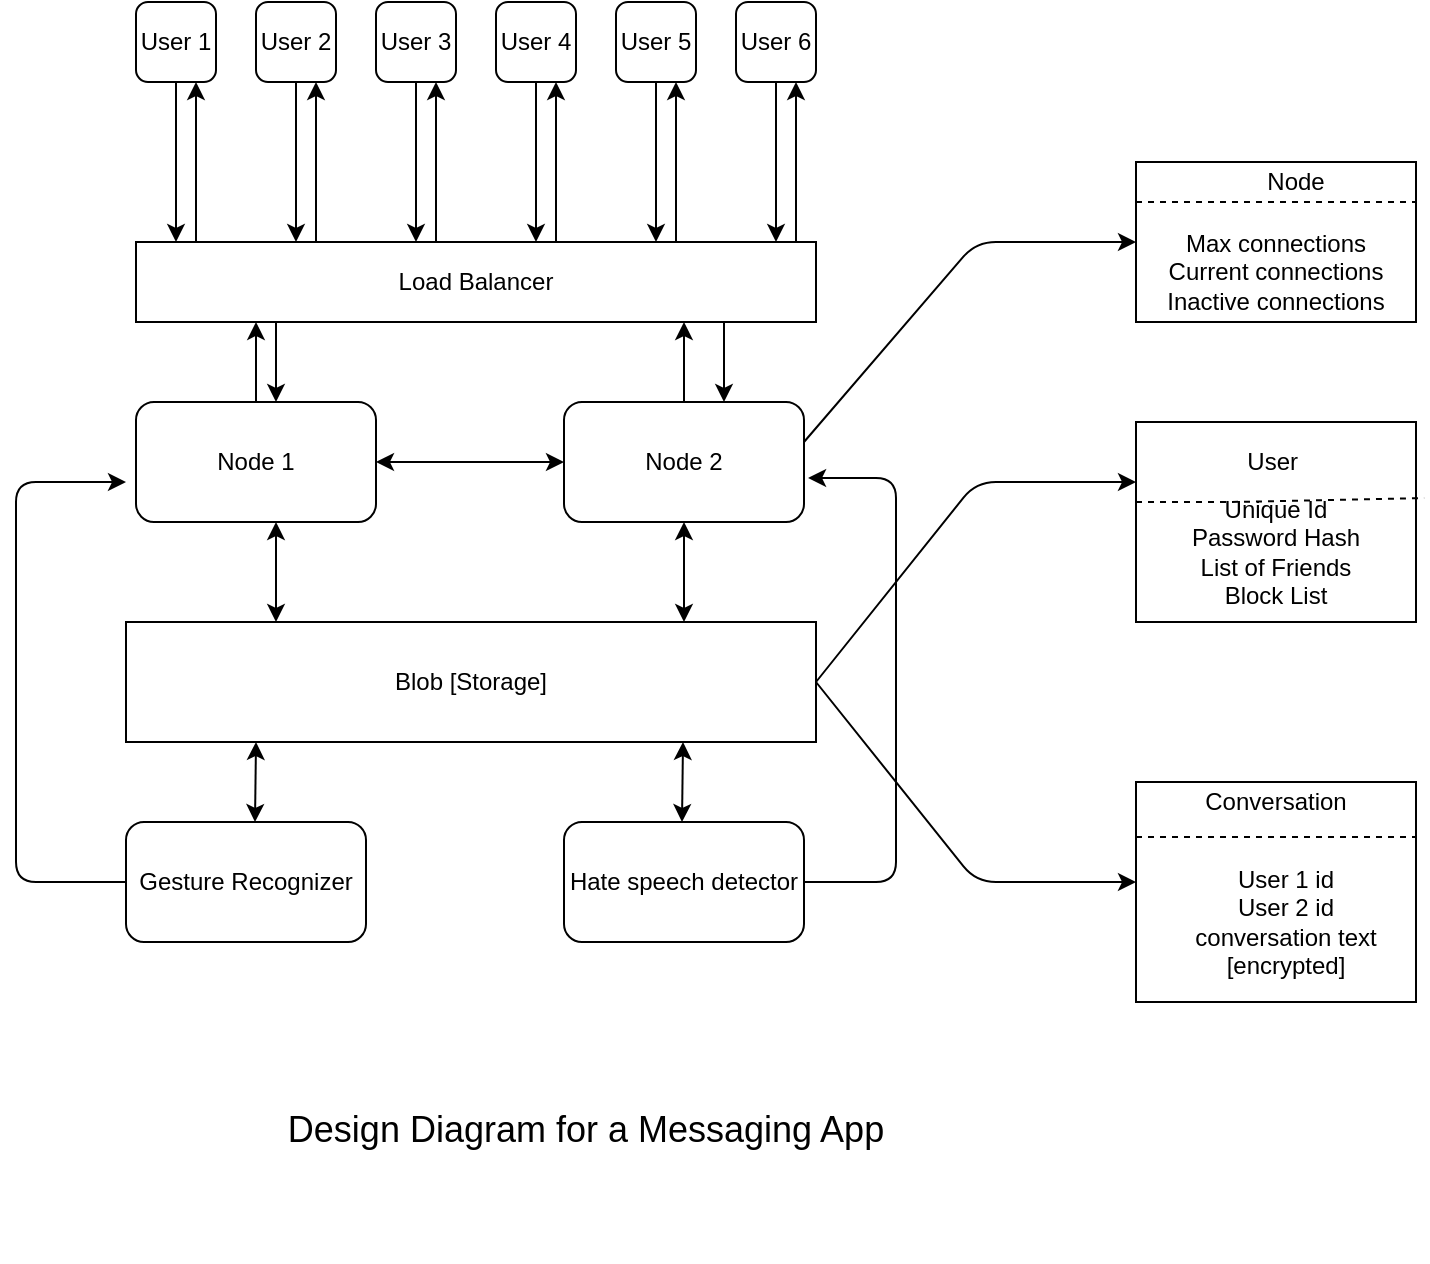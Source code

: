 <mxfile version="12.9.9" type="device"><diagram id="C5RBs43oDa-KdzZeNtuy" name="Page-1"><mxGraphModel dx="1355" dy="757" grid="1" gridSize="10" guides="1" tooltips="1" connect="1" arrows="1" fold="1" page="1" pageScale="1" pageWidth="827" pageHeight="1169" math="0" shadow="0"><root><mxCell id="WIyWlLk6GJQsqaUBKTNV-0"/><mxCell id="WIyWlLk6GJQsqaUBKTNV-1" parent="WIyWlLk6GJQsqaUBKTNV-0"/><mxCell id="-Lngwwd1TBiMfl5hA0zm-8" value="" style="edgeStyle=orthogonalEdgeStyle;rounded=0;orthogonalLoop=1;jettySize=auto;html=1;" edge="1" parent="WIyWlLk6GJQsqaUBKTNV-1" source="WIyWlLk6GJQsqaUBKTNV-3"><mxGeometry relative="1" as="geometry"><mxPoint x="160" y="200" as="targetPoint"/></mxGeometry></mxCell><mxCell id="WIyWlLk6GJQsqaUBKTNV-3" value="User 1" style="rounded=1;whiteSpace=wrap;html=1;fontSize=12;glass=0;strokeWidth=1;shadow=0;" parent="WIyWlLk6GJQsqaUBKTNV-1" vertex="1"><mxGeometry x="140" y="80" width="40" height="40" as="geometry"/></mxCell><mxCell id="WIyWlLk6GJQsqaUBKTNV-9" value="Yes" style="edgeStyle=orthogonalEdgeStyle;rounded=0;html=1;jettySize=auto;orthogonalLoop=1;fontSize=11;endArrow=block;endFill=0;endSize=8;strokeWidth=1;shadow=0;labelBackgroundColor=none;" parent="WIyWlLk6GJQsqaUBKTNV-1" target="WIyWlLk6GJQsqaUBKTNV-12" edge="1"><mxGeometry y="10" relative="1" as="geometry"><mxPoint as="offset"/><mxPoint x="270" y="330" as="sourcePoint"/></mxGeometry></mxCell><mxCell id="-Lngwwd1TBiMfl5hA0zm-9" value="" style="edgeStyle=orthogonalEdgeStyle;rounded=0;orthogonalLoop=1;jettySize=auto;html=1;" edge="1" parent="WIyWlLk6GJQsqaUBKTNV-1" source="-Lngwwd1TBiMfl5hA0zm-1" target="-Lngwwd1TBiMfl5hA0zm-6"><mxGeometry relative="1" as="geometry"><Array as="points"><mxPoint x="220" y="180"/><mxPoint x="220" y="180"/></Array></mxGeometry></mxCell><mxCell id="-Lngwwd1TBiMfl5hA0zm-1" value="User 2" style="rounded=1;whiteSpace=wrap;html=1;fontSize=12;glass=0;strokeWidth=1;shadow=0;" vertex="1" parent="WIyWlLk6GJQsqaUBKTNV-1"><mxGeometry x="200" y="80" width="40" height="40" as="geometry"/></mxCell><mxCell id="-Lngwwd1TBiMfl5hA0zm-10" value="" style="edgeStyle=orthogonalEdgeStyle;rounded=0;orthogonalLoop=1;jettySize=auto;html=1;" edge="1" parent="WIyWlLk6GJQsqaUBKTNV-1" source="-Lngwwd1TBiMfl5hA0zm-2" target="-Lngwwd1TBiMfl5hA0zm-6"><mxGeometry relative="1" as="geometry"><Array as="points"><mxPoint x="280" y="190"/><mxPoint x="280" y="190"/></Array></mxGeometry></mxCell><mxCell id="-Lngwwd1TBiMfl5hA0zm-2" value="User 3" style="rounded=1;whiteSpace=wrap;html=1;fontSize=12;glass=0;strokeWidth=1;shadow=0;" vertex="1" parent="WIyWlLk6GJQsqaUBKTNV-1"><mxGeometry x="260" y="80" width="40" height="40" as="geometry"/></mxCell><mxCell id="-Lngwwd1TBiMfl5hA0zm-11" value="" style="edgeStyle=orthogonalEdgeStyle;rounded=0;orthogonalLoop=1;jettySize=auto;html=1;" edge="1" parent="WIyWlLk6GJQsqaUBKTNV-1" source="-Lngwwd1TBiMfl5hA0zm-3" target="-Lngwwd1TBiMfl5hA0zm-6"><mxGeometry relative="1" as="geometry"><Array as="points"><mxPoint x="340" y="190"/><mxPoint x="340" y="190"/></Array></mxGeometry></mxCell><mxCell id="-Lngwwd1TBiMfl5hA0zm-3" value="User 4" style="rounded=1;whiteSpace=wrap;html=1;fontSize=12;glass=0;strokeWidth=1;shadow=0;" vertex="1" parent="WIyWlLk6GJQsqaUBKTNV-1"><mxGeometry x="320" y="80" width="40" height="40" as="geometry"/></mxCell><mxCell id="-Lngwwd1TBiMfl5hA0zm-12" value="" style="edgeStyle=orthogonalEdgeStyle;rounded=0;orthogonalLoop=1;jettySize=auto;html=1;" edge="1" parent="WIyWlLk6GJQsqaUBKTNV-1" source="-Lngwwd1TBiMfl5hA0zm-4" target="-Lngwwd1TBiMfl5hA0zm-6"><mxGeometry relative="1" as="geometry"><Array as="points"><mxPoint x="400" y="180"/><mxPoint x="400" y="180"/></Array></mxGeometry></mxCell><mxCell id="-Lngwwd1TBiMfl5hA0zm-4" value="User 5" style="rounded=1;whiteSpace=wrap;html=1;fontSize=12;glass=0;strokeWidth=1;shadow=0;" vertex="1" parent="WIyWlLk6GJQsqaUBKTNV-1"><mxGeometry x="380" y="80" width="40" height="40" as="geometry"/></mxCell><mxCell id="-Lngwwd1TBiMfl5hA0zm-13" value="" style="edgeStyle=orthogonalEdgeStyle;rounded=0;orthogonalLoop=1;jettySize=auto;html=1;" edge="1" parent="WIyWlLk6GJQsqaUBKTNV-1" source="-Lngwwd1TBiMfl5hA0zm-5" target="-Lngwwd1TBiMfl5hA0zm-6"><mxGeometry relative="1" as="geometry"><Array as="points"><mxPoint x="460" y="180"/><mxPoint x="460" y="180"/></Array></mxGeometry></mxCell><mxCell id="-Lngwwd1TBiMfl5hA0zm-5" value="User 6" style="rounded=1;whiteSpace=wrap;html=1;fontSize=12;glass=0;strokeWidth=1;shadow=0;" vertex="1" parent="WIyWlLk6GJQsqaUBKTNV-1"><mxGeometry x="440" y="80" width="40" height="40" as="geometry"/></mxCell><mxCell id="-Lngwwd1TBiMfl5hA0zm-6" value="Load Balancer" style="rounded=0;whiteSpace=wrap;html=1;" vertex="1" parent="WIyWlLk6GJQsqaUBKTNV-1"><mxGeometry x="140" y="200" width="340" height="40" as="geometry"/></mxCell><mxCell id="-Lngwwd1TBiMfl5hA0zm-16" value="" style="edgeStyle=orthogonalEdgeStyle;rounded=0;orthogonalLoop=1;jettySize=auto;html=1;" edge="1" parent="WIyWlLk6GJQsqaUBKTNV-1" source="-Lngwwd1TBiMfl5hA0zm-14" target="-Lngwwd1TBiMfl5hA0zm-6"><mxGeometry relative="1" as="geometry"><Array as="points"><mxPoint x="200" y="260"/><mxPoint x="200" y="260"/></Array></mxGeometry></mxCell><mxCell id="-Lngwwd1TBiMfl5hA0zm-14" value="Node 1" style="rounded=1;whiteSpace=wrap;html=1;" vertex="1" parent="WIyWlLk6GJQsqaUBKTNV-1"><mxGeometry x="140" y="280" width="120" height="60" as="geometry"/></mxCell><mxCell id="-Lngwwd1TBiMfl5hA0zm-17" value="" style="edgeStyle=orthogonalEdgeStyle;rounded=0;orthogonalLoop=1;jettySize=auto;html=1;" edge="1" parent="WIyWlLk6GJQsqaUBKTNV-1" source="-Lngwwd1TBiMfl5hA0zm-15" target="-Lngwwd1TBiMfl5hA0zm-6"><mxGeometry relative="1" as="geometry"><Array as="points"><mxPoint x="414" y="250"/><mxPoint x="414" y="250"/></Array></mxGeometry></mxCell><mxCell id="-Lngwwd1TBiMfl5hA0zm-15" value="Node 2" style="rounded=1;whiteSpace=wrap;html=1;" vertex="1" parent="WIyWlLk6GJQsqaUBKTNV-1"><mxGeometry x="354" y="280" width="120" height="60" as="geometry"/></mxCell><mxCell id="-Lngwwd1TBiMfl5hA0zm-25" value="" style="endArrow=classic;html=1;entryX=0.75;entryY=1;entryDx=0;entryDy=0;" edge="1" parent="WIyWlLk6GJQsqaUBKTNV-1" target="WIyWlLk6GJQsqaUBKTNV-3"><mxGeometry width="50" height="50" relative="1" as="geometry"><mxPoint x="170" y="200" as="sourcePoint"/><mxPoint x="170" y="150" as="targetPoint"/><Array as="points"/></mxGeometry></mxCell><mxCell id="-Lngwwd1TBiMfl5hA0zm-27" value="" style="endArrow=classic;html=1;entryX=0.75;entryY=1;entryDx=0;entryDy=0;" edge="1" parent="WIyWlLk6GJQsqaUBKTNV-1"><mxGeometry width="50" height="50" relative="1" as="geometry"><mxPoint x="230" y="200" as="sourcePoint"/><mxPoint x="230" y="120" as="targetPoint"/><Array as="points"/></mxGeometry></mxCell><mxCell id="-Lngwwd1TBiMfl5hA0zm-28" value="" style="endArrow=classic;html=1;entryX=0.75;entryY=1;entryDx=0;entryDy=0;" edge="1" parent="WIyWlLk6GJQsqaUBKTNV-1"><mxGeometry width="50" height="50" relative="1" as="geometry"><mxPoint x="290" y="200" as="sourcePoint"/><mxPoint x="290" y="120" as="targetPoint"/><Array as="points"/></mxGeometry></mxCell><mxCell id="-Lngwwd1TBiMfl5hA0zm-29" value="" style="endArrow=classic;html=1;entryX=0.75;entryY=1;entryDx=0;entryDy=0;" edge="1" parent="WIyWlLk6GJQsqaUBKTNV-1"><mxGeometry width="50" height="50" relative="1" as="geometry"><mxPoint x="350" y="200" as="sourcePoint"/><mxPoint x="350" y="120" as="targetPoint"/><Array as="points"/></mxGeometry></mxCell><mxCell id="-Lngwwd1TBiMfl5hA0zm-30" value="" style="endArrow=classic;html=1;entryX=0.75;entryY=1;entryDx=0;entryDy=0;" edge="1" parent="WIyWlLk6GJQsqaUBKTNV-1"><mxGeometry width="50" height="50" relative="1" as="geometry"><mxPoint x="410" y="200" as="sourcePoint"/><mxPoint x="410" y="120" as="targetPoint"/><Array as="points"/></mxGeometry></mxCell><mxCell id="-Lngwwd1TBiMfl5hA0zm-31" value="" style="endArrow=classic;html=1;entryX=0.75;entryY=1;entryDx=0;entryDy=0;" edge="1" parent="WIyWlLk6GJQsqaUBKTNV-1"><mxGeometry width="50" height="50" relative="1" as="geometry"><mxPoint x="470" y="200" as="sourcePoint"/><mxPoint x="470" y="120" as="targetPoint"/><Array as="points"/></mxGeometry></mxCell><mxCell id="-Lngwwd1TBiMfl5hA0zm-36" value="" style="edgeStyle=orthogonalEdgeStyle;rounded=0;orthogonalLoop=1;jettySize=auto;html=1;" edge="1" parent="WIyWlLk6GJQsqaUBKTNV-1"><mxGeometry relative="1" as="geometry"><mxPoint x="210" y="240" as="sourcePoint"/><mxPoint x="210" y="280" as="targetPoint"/><Array as="points"><mxPoint x="210" y="250"/><mxPoint x="210" y="250"/></Array></mxGeometry></mxCell><mxCell id="-Lngwwd1TBiMfl5hA0zm-40" value="" style="edgeStyle=orthogonalEdgeStyle;rounded=0;orthogonalLoop=1;jettySize=auto;html=1;" edge="1" parent="WIyWlLk6GJQsqaUBKTNV-1"><mxGeometry relative="1" as="geometry"><mxPoint x="434" y="240" as="sourcePoint"/><mxPoint x="434" y="280" as="targetPoint"/><Array as="points"><mxPoint x="434" y="250"/><mxPoint x="434" y="250"/></Array></mxGeometry></mxCell><mxCell id="-Lngwwd1TBiMfl5hA0zm-41" value="Blob [Storage]" style="rounded=0;whiteSpace=wrap;html=1;" vertex="1" parent="WIyWlLk6GJQsqaUBKTNV-1"><mxGeometry x="135" y="390" width="345" height="60" as="geometry"/></mxCell><mxCell id="-Lngwwd1TBiMfl5hA0zm-44" value="Gesture Recognizer" style="rounded=1;whiteSpace=wrap;html=1;" vertex="1" parent="WIyWlLk6GJQsqaUBKTNV-1"><mxGeometry x="135" y="490" width="120" height="60" as="geometry"/></mxCell><mxCell id="-Lngwwd1TBiMfl5hA0zm-45" value="Hate speech detector" style="rounded=1;whiteSpace=wrap;html=1;" vertex="1" parent="WIyWlLk6GJQsqaUBKTNV-1"><mxGeometry x="354" y="490" width="120" height="60" as="geometry"/></mxCell><mxCell id="-Lngwwd1TBiMfl5hA0zm-46" value="" style="endArrow=classic;startArrow=classic;html=1;" edge="1" parent="WIyWlLk6GJQsqaUBKTNV-1"><mxGeometry width="50" height="50" relative="1" as="geometry"><mxPoint x="210" y="390" as="sourcePoint"/><mxPoint x="210" y="340" as="targetPoint"/></mxGeometry></mxCell><mxCell id="-Lngwwd1TBiMfl5hA0zm-47" value="" style="endArrow=classic;startArrow=classic;html=1;" edge="1" parent="WIyWlLk6GJQsqaUBKTNV-1"><mxGeometry width="50" height="50" relative="1" as="geometry"><mxPoint x="414" y="390" as="sourcePoint"/><mxPoint x="414" y="340" as="targetPoint"/></mxGeometry></mxCell><mxCell id="-Lngwwd1TBiMfl5hA0zm-48" value="" style="endArrow=classic;startArrow=classic;html=1;" edge="1" parent="WIyWlLk6GJQsqaUBKTNV-1"><mxGeometry width="50" height="50" relative="1" as="geometry"><mxPoint x="199.5" y="490" as="sourcePoint"/><mxPoint x="200" y="450" as="targetPoint"/></mxGeometry></mxCell><mxCell id="-Lngwwd1TBiMfl5hA0zm-49" value="" style="endArrow=classic;startArrow=classic;html=1;" edge="1" parent="WIyWlLk6GJQsqaUBKTNV-1"><mxGeometry width="50" height="50" relative="1" as="geometry"><mxPoint x="413" y="490" as="sourcePoint"/><mxPoint x="413.5" y="450" as="targetPoint"/></mxGeometry></mxCell><mxCell id="-Lngwwd1TBiMfl5hA0zm-50" value="" style="endArrow=classic;html=1;entryX=1.017;entryY=0.633;entryDx=0;entryDy=0;entryPerimeter=0;" edge="1" parent="WIyWlLk6GJQsqaUBKTNV-1" target="-Lngwwd1TBiMfl5hA0zm-15"><mxGeometry width="50" height="50" relative="1" as="geometry"><mxPoint x="474" y="520" as="sourcePoint"/><mxPoint x="524" y="300" as="targetPoint"/><Array as="points"><mxPoint x="520" y="520"/><mxPoint x="520" y="318"/></Array></mxGeometry></mxCell><mxCell id="-Lngwwd1TBiMfl5hA0zm-51" value="" style="endArrow=classic;html=1;exitX=0;exitY=0.5;exitDx=0;exitDy=0;" edge="1" parent="WIyWlLk6GJQsqaUBKTNV-1" source="-Lngwwd1TBiMfl5hA0zm-44"><mxGeometry width="50" height="50" relative="1" as="geometry"><mxPoint x="80" y="510" as="sourcePoint"/><mxPoint x="135" y="320" as="targetPoint"/><Array as="points"><mxPoint x="80" y="520"/><mxPoint x="80" y="320"/></Array></mxGeometry></mxCell><mxCell id="-Lngwwd1TBiMfl5hA0zm-52" value="" style="endArrow=classic;startArrow=classic;html=1;entryX=0;entryY=0.5;entryDx=0;entryDy=0;exitX=1;exitY=0.5;exitDx=0;exitDy=0;" edge="1" parent="WIyWlLk6GJQsqaUBKTNV-1" source="-Lngwwd1TBiMfl5hA0zm-14" target="-Lngwwd1TBiMfl5hA0zm-15"><mxGeometry width="50" height="50" relative="1" as="geometry"><mxPoint x="270" y="320" as="sourcePoint"/><mxPoint x="320" y="270" as="targetPoint"/></mxGeometry></mxCell><mxCell id="-Lngwwd1TBiMfl5hA0zm-53" value="" style="endArrow=classic;html=1;" edge="1" parent="WIyWlLk6GJQsqaUBKTNV-1"><mxGeometry width="50" height="50" relative="1" as="geometry"><mxPoint x="480" y="420" as="sourcePoint"/><mxPoint x="640" y="320" as="targetPoint"/><Array as="points"><mxPoint x="560" y="320"/></Array></mxGeometry></mxCell><mxCell id="-Lngwwd1TBiMfl5hA0zm-54" value="" style="endArrow=classic;html=1;" edge="1" parent="WIyWlLk6GJQsqaUBKTNV-1"><mxGeometry width="50" height="50" relative="1" as="geometry"><mxPoint x="480" y="420" as="sourcePoint"/><mxPoint x="640" y="520" as="targetPoint"/><Array as="points"><mxPoint x="560" y="520"/></Array></mxGeometry></mxCell><mxCell id="-Lngwwd1TBiMfl5hA0zm-55" value="" style="rounded=0;whiteSpace=wrap;html=1;" vertex="1" parent="WIyWlLk6GJQsqaUBKTNV-1"><mxGeometry x="640" y="290" width="140" height="100" as="geometry"/></mxCell><mxCell id="-Lngwwd1TBiMfl5hA0zm-56" value="" style="rounded=0;whiteSpace=wrap;html=1;" vertex="1" parent="WIyWlLk6GJQsqaUBKTNV-1"><mxGeometry x="640" y="470" width="140" height="110" as="geometry"/></mxCell><mxCell id="-Lngwwd1TBiMfl5hA0zm-57" value="" style="endArrow=none;dashed=1;html=1;entryX=1.029;entryY=0.38;entryDx=0;entryDy=0;entryPerimeter=0;" edge="1" parent="WIyWlLk6GJQsqaUBKTNV-1" target="-Lngwwd1TBiMfl5hA0zm-55"><mxGeometry width="50" height="50" relative="1" as="geometry"><mxPoint x="640" y="330" as="sourcePoint"/><mxPoint x="690" y="280" as="targetPoint"/><Array as="points"><mxPoint x="690" y="330"/></Array></mxGeometry></mxCell><mxCell id="-Lngwwd1TBiMfl5hA0zm-58" value="" style="endArrow=none;dashed=1;html=1;entryX=1;entryY=0.25;entryDx=0;entryDy=0;exitX=0;exitY=0.25;exitDx=0;exitDy=0;" edge="1" parent="WIyWlLk6GJQsqaUBKTNV-1" source="-Lngwwd1TBiMfl5hA0zm-56" target="-Lngwwd1TBiMfl5hA0zm-56"><mxGeometry width="50" height="50" relative="1" as="geometry"><mxPoint x="650" y="510" as="sourcePoint"/><mxPoint x="700" y="460" as="targetPoint"/></mxGeometry></mxCell><mxCell id="-Lngwwd1TBiMfl5hA0zm-59" value="User&amp;nbsp;" style="text;html=1;strokeColor=none;fillColor=none;align=center;verticalAlign=middle;whiteSpace=wrap;rounded=0;" vertex="1" parent="WIyWlLk6GJQsqaUBKTNV-1"><mxGeometry x="660" y="300" width="100" height="20" as="geometry"/></mxCell><mxCell id="-Lngwwd1TBiMfl5hA0zm-60" value="Unique Id&lt;br&gt;Password Hash&lt;br&gt;List of Friends&lt;br&gt;Block List" style="text;html=1;strokeColor=none;fillColor=none;align=center;verticalAlign=middle;whiteSpace=wrap;rounded=0;" vertex="1" parent="WIyWlLk6GJQsqaUBKTNV-1"><mxGeometry x="650" y="330" width="120" height="50" as="geometry"/></mxCell><mxCell id="-Lngwwd1TBiMfl5hA0zm-61" value="Conversation" style="text;html=1;strokeColor=none;fillColor=none;align=center;verticalAlign=middle;whiteSpace=wrap;rounded=0;" vertex="1" parent="WIyWlLk6GJQsqaUBKTNV-1"><mxGeometry x="690" y="470" width="40" height="20" as="geometry"/></mxCell><mxCell id="-Lngwwd1TBiMfl5hA0zm-62" value="User 1 id&lt;br&gt;User 2 id&lt;br&gt;conversation text [encrypted]" style="text;html=1;strokeColor=none;fillColor=none;align=center;verticalAlign=middle;whiteSpace=wrap;rounded=0;" vertex="1" parent="WIyWlLk6GJQsqaUBKTNV-1"><mxGeometry x="660" y="510" width="110" height="60" as="geometry"/></mxCell><mxCell id="-Lngwwd1TBiMfl5hA0zm-63" value="" style="endArrow=classic;html=1;" edge="1" parent="WIyWlLk6GJQsqaUBKTNV-1"><mxGeometry width="50" height="50" relative="1" as="geometry"><mxPoint x="474" y="300" as="sourcePoint"/><mxPoint x="640" y="200" as="targetPoint"/><Array as="points"><mxPoint x="560" y="200"/></Array></mxGeometry></mxCell><mxCell id="-Lngwwd1TBiMfl5hA0zm-64" value="" style="rounded=0;whiteSpace=wrap;html=1;" vertex="1" parent="WIyWlLk6GJQsqaUBKTNV-1"><mxGeometry x="640" y="160" width="140" height="80" as="geometry"/></mxCell><mxCell id="-Lngwwd1TBiMfl5hA0zm-65" value="" style="endArrow=none;dashed=1;html=1;entryX=1;entryY=0.25;entryDx=0;entryDy=0;" edge="1" parent="WIyWlLk6GJQsqaUBKTNV-1" target="-Lngwwd1TBiMfl5hA0zm-64"><mxGeometry width="50" height="50" relative="1" as="geometry"><mxPoint x="640" y="180" as="sourcePoint"/><mxPoint x="690" y="130" as="targetPoint"/></mxGeometry></mxCell><mxCell id="-Lngwwd1TBiMfl5hA0zm-66" value="Node" style="text;html=1;strokeColor=none;fillColor=none;align=center;verticalAlign=middle;whiteSpace=wrap;rounded=0;" vertex="1" parent="WIyWlLk6GJQsqaUBKTNV-1"><mxGeometry x="700" y="160" width="40" height="20" as="geometry"/></mxCell><mxCell id="-Lngwwd1TBiMfl5hA0zm-67" value="Max connections&lt;br&gt;Current connections&lt;br&gt;Inactive connections" style="text;html=1;strokeColor=none;fillColor=none;align=center;verticalAlign=middle;whiteSpace=wrap;rounded=0;" vertex="1" parent="WIyWlLk6GJQsqaUBKTNV-1"><mxGeometry x="650" y="190" width="120" height="50" as="geometry"/></mxCell><mxCell id="-Lngwwd1TBiMfl5hA0zm-68" value="&lt;font style=&quot;font-size: 18px&quot;&gt;Design Diagram for a Messaging App&lt;br&gt;&lt;br&gt;&lt;/font&gt;" style="text;html=1;strokeColor=none;fillColor=none;align=center;verticalAlign=middle;whiteSpace=wrap;rounded=0;" vertex="1" parent="WIyWlLk6GJQsqaUBKTNV-1"><mxGeometry x="190" y="600" width="350" height="110" as="geometry"/></mxCell></root></mxGraphModel></diagram></mxfile>